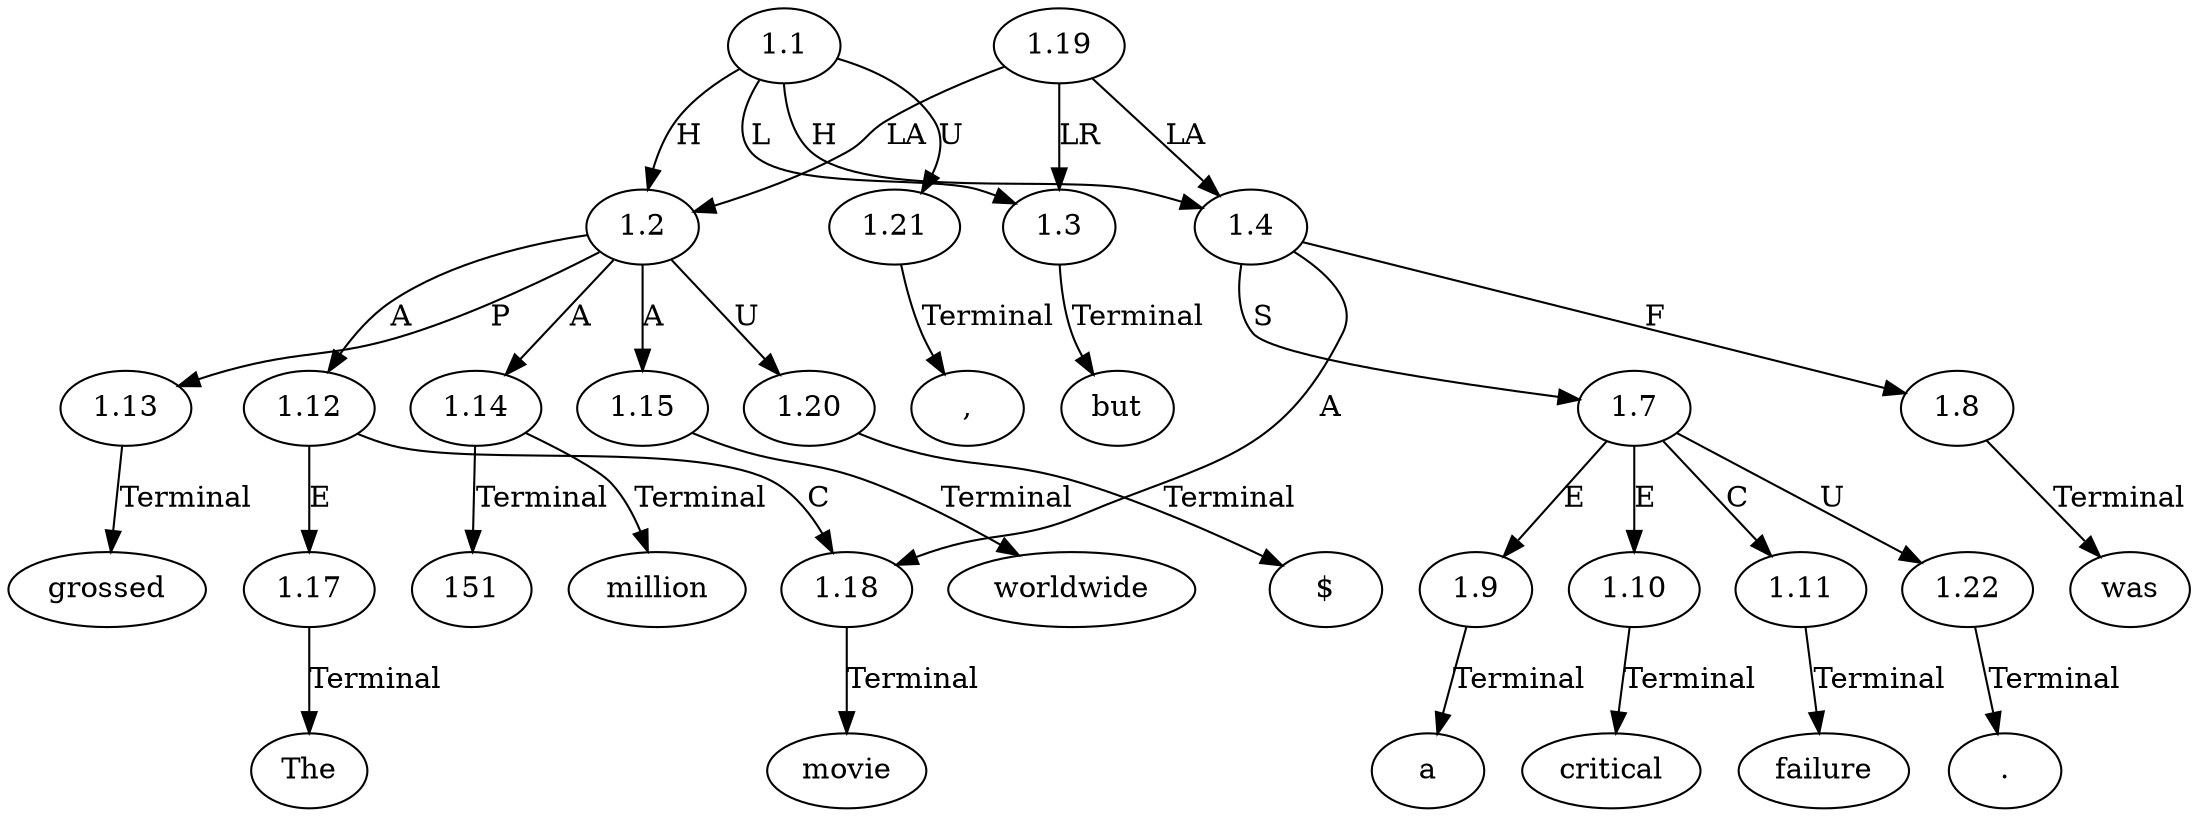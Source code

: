 // Graph
digraph {
	0.1 [label=The ordering=out]
	0.10 [label=was ordering=out]
	0.11 [label=a ordering=out]
	0.12 [label=critical ordering=out]
	0.13 [label=failure ordering=out]
	0.14 [label="." ordering=out]
	0.2 [label=movie ordering=out]
	0.3 [label=grossed ordering=out]
	0.4 [label="$" ordering=out]
	0.5 [label=151 ordering=out]
	0.6 [label=million ordering=out]
	0.7 [label=worldwide ordering=out]
	0.8 [label="," ordering=out]
	0.9 [label=but ordering=out]
	1.1 [label=1.1 ordering=out]
	1.2 [label=1.2 ordering=out]
	1.3 [label=1.3 ordering=out]
	1.4 [label=1.4 ordering=out]
	1.7 [label=1.7 ordering=out]
	1.8 [label=1.8 ordering=out]
	1.9 [label=1.9 ordering=out]
	1.10 [label=1.10 ordering=out]
	1.11 [label=1.11 ordering=out]
	1.12 [label=1.12 ordering=out]
	1.13 [label=1.13 ordering=out]
	1.14 [label=1.14 ordering=out]
	1.15 [label=1.15 ordering=out]
	1.17 [label=1.17 ordering=out]
	1.18 [label=1.18 ordering=out]
	1.19 [label=1.19 ordering=out]
	1.20 [label=1.20 ordering=out]
	1.21 [label=1.21 ordering=out]
	1.22 [label=1.22 ordering=out]
	1.1 -> 1.2 [label=H ordering=out]
	1.1 -> 1.3 [label=L ordering=out]
	1.1 -> 1.4 [label=H ordering=out]
	1.1 -> 1.21 [label=U ordering=out]
	1.2 -> 1.12 [label=A ordering=out]
	1.2 -> 1.13 [label=P ordering=out]
	1.2 -> 1.14 [label=A ordering=out]
	1.2 -> 1.15 [label=A ordering=out]
	1.2 -> 1.20 [label=U ordering=out]
	1.3 -> 0.9 [label=Terminal ordering=out]
	1.4 -> 1.7 [label=S ordering=out]
	1.4 -> 1.8 [label=F ordering=out]
	1.4 -> 1.18 [label=A ordering=out]
	1.7 -> 1.9 [label=E ordering=out]
	1.7 -> 1.10 [label=E ordering=out]
	1.7 -> 1.11 [label=C ordering=out]
	1.7 -> 1.22 [label=U ordering=out]
	1.8 -> 0.10 [label=Terminal ordering=out]
	1.9 -> 0.11 [label=Terminal ordering=out]
	1.10 -> 0.12 [label=Terminal ordering=out]
	1.11 -> 0.13 [label=Terminal ordering=out]
	1.12 -> 1.17 [label=E ordering=out]
	1.12 -> 1.18 [label=C ordering=out]
	1.13 -> 0.3 [label=Terminal ordering=out]
	1.14 -> 0.5 [label=Terminal ordering=out]
	1.14 -> 0.6 [label=Terminal ordering=out]
	1.15 -> 0.7 [label=Terminal ordering=out]
	1.17 -> 0.1 [label=Terminal ordering=out]
	1.18 -> 0.2 [label=Terminal ordering=out]
	1.19 -> 1.2 [label=LA ordering=out]
	1.19 -> 1.3 [label=LR ordering=out]
	1.19 -> 1.4 [label=LA ordering=out]
	1.20 -> 0.4 [label=Terminal ordering=out]
	1.21 -> 0.8 [label=Terminal ordering=out]
	1.22 -> 0.14 [label=Terminal ordering=out]
}
